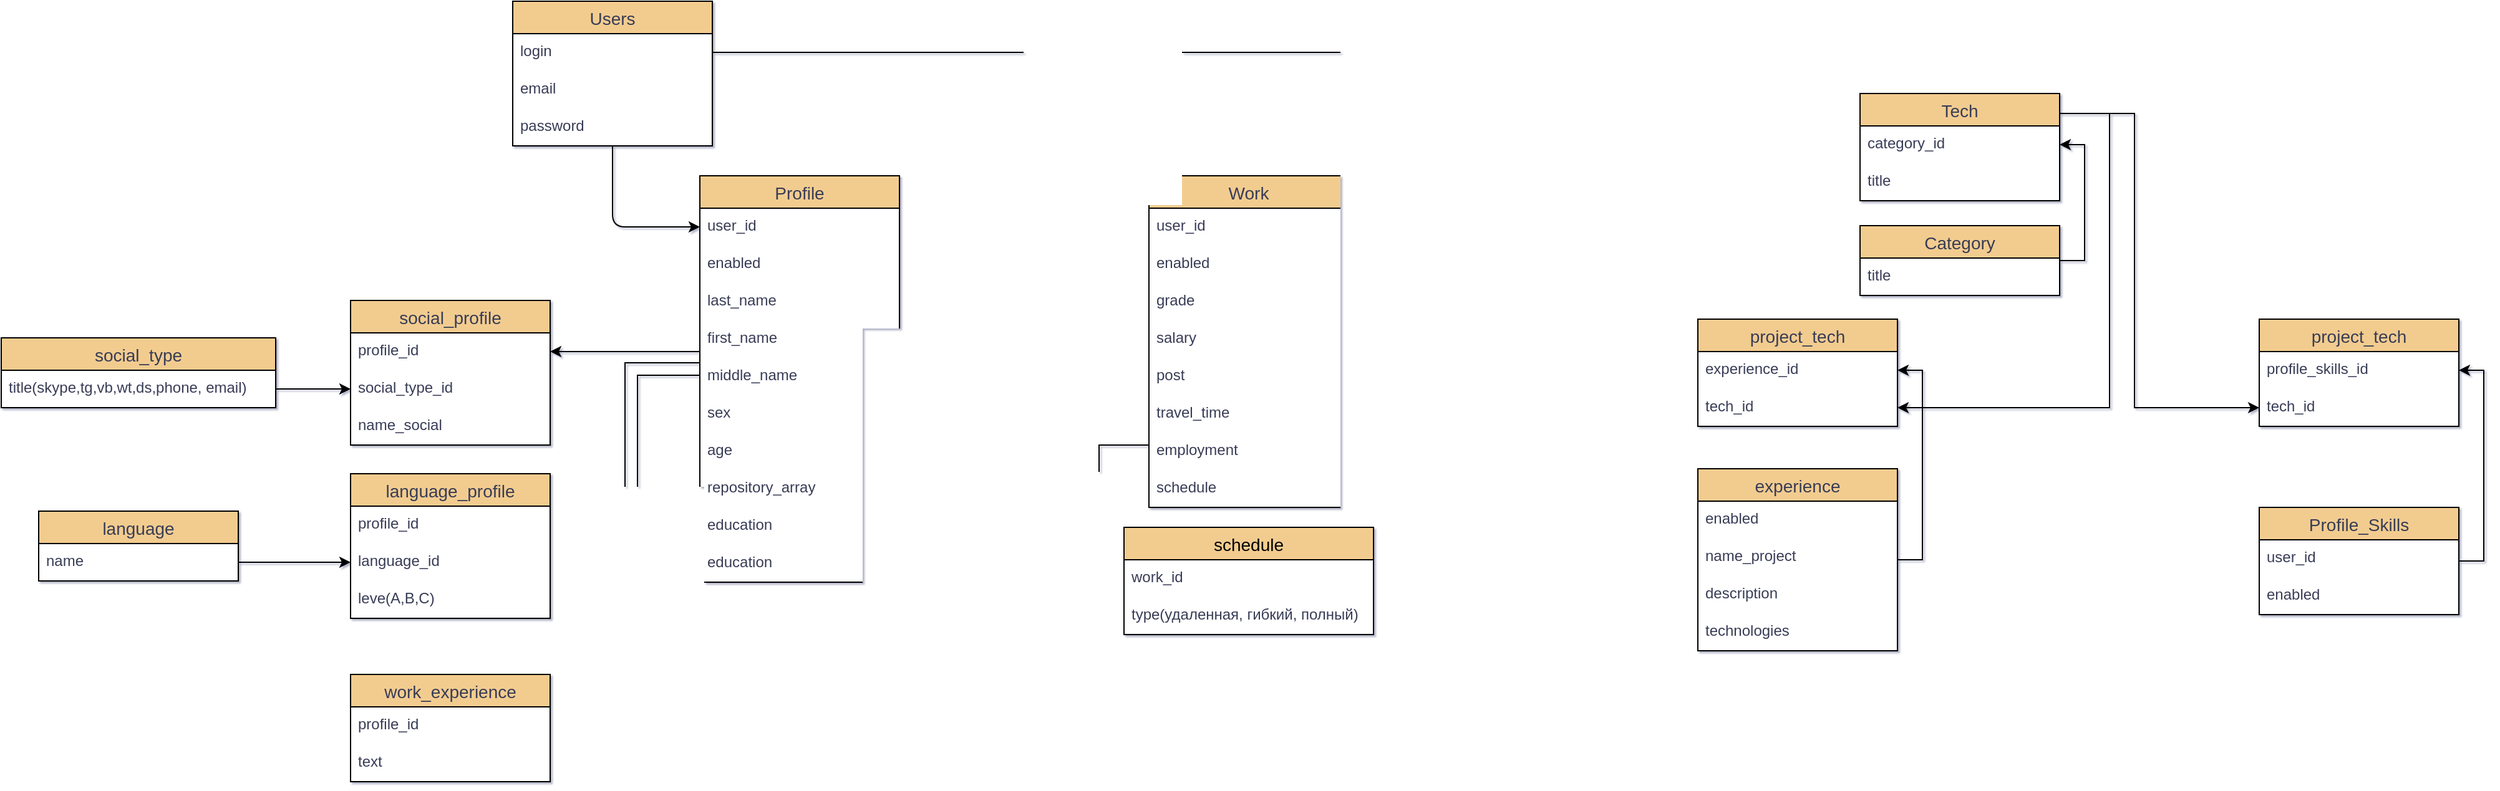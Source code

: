 <mxfile version="15.5.5" type="github">
  <diagram name="Page-1" id="5d7acffa-a066-3a61-03fe-96351882024d">
    <mxGraphModel dx="3073" dy="1852" grid="1" gridSize="10" guides="1" tooltips="1" connect="1" arrows="1" fold="1" page="1" pageScale="1" pageWidth="1400" pageHeight="850" background="#ffffff" math="0" shadow="1">
      <root>
        <mxCell id="0" />
        <mxCell id="1" parent="0" />
        <mxCell id="LsqxkJi_DQNnIr9VJlCt-21" style="edgeStyle=orthogonalEdgeStyle;curved=0;rounded=1;sketch=0;orthogonalLoop=1;jettySize=auto;html=1;shadow=0;fontColor=#393C56;strokeColor=default;fillColor=#F2CC8F;" parent="1" source="LsqxkJi_DQNnIr9VJlCt-1" target="LsqxkJi_DQNnIr9VJlCt-6" edge="1">
          <mxGeometry relative="1" as="geometry" />
        </mxCell>
        <mxCell id="LsqxkJi_DQNnIr9VJlCt-1" value="Users" style="swimlane;fontStyle=0;childLayout=stackLayout;horizontal=1;startSize=26;horizontalStack=0;resizeParent=1;resizeParentMax=0;resizeLast=0;collapsible=1;marginBottom=0;align=center;fontSize=14;rounded=0;shadow=0;sketch=0;fontColor=#393C56;strokeColor=default;fillColor=#F2CC8F;swimlaneFillColor=default;" parent="1" vertex="1">
          <mxGeometry x="40" y="-40" width="160" height="116" as="geometry" />
        </mxCell>
        <mxCell id="LsqxkJi_DQNnIr9VJlCt-2" value="login" style="text;strokeColor=none;fillColor=none;spacingLeft=4;spacingRight=4;overflow=hidden;rotatable=0;points=[[0,0.5],[1,0.5]];portConstraint=eastwest;fontSize=12;rounded=0;shadow=0;sketch=0;fontColor=#393C56;" parent="LsqxkJi_DQNnIr9VJlCt-1" vertex="1">
          <mxGeometry y="26" width="160" height="30" as="geometry" />
        </mxCell>
        <mxCell id="LsqxkJi_DQNnIr9VJlCt-3" value="email" style="text;strokeColor=none;fillColor=none;spacingLeft=4;spacingRight=4;overflow=hidden;rotatable=0;points=[[0,0.5],[1,0.5]];portConstraint=eastwest;fontSize=12;rounded=0;shadow=0;sketch=0;fontColor=#393C56;" parent="LsqxkJi_DQNnIr9VJlCt-1" vertex="1">
          <mxGeometry y="56" width="160" height="30" as="geometry" />
        </mxCell>
        <mxCell id="LsqxkJi_DQNnIr9VJlCt-4" value="password" style="text;strokeColor=none;fillColor=none;spacingLeft=4;spacingRight=4;overflow=hidden;rotatable=0;points=[[0,0.5],[1,0.5]];portConstraint=eastwest;fontSize=12;rounded=0;shadow=0;sketch=0;fontColor=#393C56;" parent="LsqxkJi_DQNnIr9VJlCt-1" vertex="1">
          <mxGeometry y="86" width="160" height="30" as="geometry" />
        </mxCell>
        <mxCell id="bWky5iPX8QZx_0GdieIj-26" style="edgeStyle=orthogonalEdgeStyle;rounded=0;orthogonalLoop=1;jettySize=auto;html=1;entryX=1;entryY=0.5;entryDx=0;entryDy=0;" edge="1" parent="1" source="LsqxkJi_DQNnIr9VJlCt-5" target="bWky5iPX8QZx_0GdieIj-9">
          <mxGeometry relative="1" as="geometry">
            <Array as="points">
              <mxPoint x="160" y="241" />
              <mxPoint x="160" y="241" />
            </Array>
          </mxGeometry>
        </mxCell>
        <mxCell id="bWky5iPX8QZx_0GdieIj-32" style="edgeStyle=orthogonalEdgeStyle;rounded=0;orthogonalLoop=1;jettySize=auto;html=1;entryX=1;entryY=0.5;entryDx=0;entryDy=0;" edge="1" parent="1" source="LsqxkJi_DQNnIr9VJlCt-5" target="bWky5iPX8QZx_0GdieIj-31">
          <mxGeometry relative="1" as="geometry">
            <Array as="points">
              <mxPoint x="130" y="250" />
              <mxPoint x="130" y="380" />
            </Array>
          </mxGeometry>
        </mxCell>
        <mxCell id="bWky5iPX8QZx_0GdieIj-34" style="edgeStyle=orthogonalEdgeStyle;rounded=0;orthogonalLoop=1;jettySize=auto;html=1;entryX=1;entryY=0.5;entryDx=0;entryDy=0;" edge="1" parent="1" source="LsqxkJi_DQNnIr9VJlCt-5" target="bWky5iPX8QZx_0GdieIj-28">
          <mxGeometry relative="1" as="geometry">
            <Array as="points">
              <mxPoint x="140" y="260" />
              <mxPoint x="140" y="543" />
            </Array>
          </mxGeometry>
        </mxCell>
        <mxCell id="LsqxkJi_DQNnIr9VJlCt-5" value="Profile" style="swimlane;fontStyle=0;childLayout=stackLayout;horizontal=1;startSize=26;horizontalStack=0;resizeParent=1;resizeParentMax=0;resizeLast=0;collapsible=1;marginBottom=0;align=center;fontSize=14;rounded=0;shadow=0;sketch=0;fontColor=#393C56;strokeColor=default;fillColor=#F2CC8F;swimlaneFillColor=default;" parent="1" vertex="1">
          <mxGeometry x="190" y="100" width="160" height="326" as="geometry" />
        </mxCell>
        <mxCell id="LsqxkJi_DQNnIr9VJlCt-6" value="user_id" style="text;strokeColor=none;fillColor=none;spacingLeft=4;spacingRight=4;overflow=hidden;rotatable=0;points=[[0,0.5],[1,0.5]];portConstraint=eastwest;fontSize=12;rounded=0;shadow=0;sketch=0;fontColor=#393C56;" parent="LsqxkJi_DQNnIr9VJlCt-5" vertex="1">
          <mxGeometry y="26" width="160" height="30" as="geometry" />
        </mxCell>
        <mxCell id="bWky5iPX8QZx_0GdieIj-35" value="enabled" style="text;strokeColor=none;fillColor=none;spacingLeft=4;spacingRight=4;overflow=hidden;rotatable=0;points=[[0,0.5],[1,0.5]];portConstraint=eastwest;fontSize=12;rounded=0;shadow=0;sketch=0;fontColor=#393C56;" vertex="1" parent="LsqxkJi_DQNnIr9VJlCt-5">
          <mxGeometry y="56" width="160" height="30" as="geometry" />
        </mxCell>
        <mxCell id="LsqxkJi_DQNnIr9VJlCt-7" value="last_name" style="text;strokeColor=none;fillColor=none;spacingLeft=4;spacingRight=4;overflow=hidden;rotatable=0;points=[[0,0.5],[1,0.5]];portConstraint=eastwest;fontSize=12;rounded=0;shadow=0;sketch=0;fontColor=#393C56;" parent="LsqxkJi_DQNnIr9VJlCt-5" vertex="1">
          <mxGeometry y="86" width="160" height="30" as="geometry" />
        </mxCell>
        <mxCell id="LsqxkJi_DQNnIr9VJlCt-8" value="first_name" style="text;strokeColor=none;fillColor=none;spacingLeft=4;spacingRight=4;overflow=hidden;rotatable=0;points=[[0,0.5],[1,0.5]];portConstraint=eastwest;fontSize=12;rounded=0;shadow=0;sketch=0;fontColor=#393C56;" parent="LsqxkJi_DQNnIr9VJlCt-5" vertex="1">
          <mxGeometry y="116" width="160" height="30" as="geometry" />
        </mxCell>
        <mxCell id="LsqxkJi_DQNnIr9VJlCt-22" value="middle_name" style="text;strokeColor=none;fillColor=none;spacingLeft=4;spacingRight=4;overflow=hidden;rotatable=0;points=[[0,0.5],[1,0.5]];portConstraint=eastwest;fontSize=12;rounded=0;shadow=0;sketch=0;fontColor=#393C56;" parent="LsqxkJi_DQNnIr9VJlCt-5" vertex="1">
          <mxGeometry y="146" width="160" height="30" as="geometry" />
        </mxCell>
        <mxCell id="LsqxkJi_DQNnIr9VJlCt-23" value="sex" style="text;strokeColor=none;fillColor=none;spacingLeft=4;spacingRight=4;overflow=hidden;rotatable=0;points=[[0,0.5],[1,0.5]];portConstraint=eastwest;fontSize=12;rounded=0;shadow=0;sketch=0;fontColor=#393C56;" parent="LsqxkJi_DQNnIr9VJlCt-5" vertex="1">
          <mxGeometry y="176" width="160" height="30" as="geometry" />
        </mxCell>
        <mxCell id="LsqxkJi_DQNnIr9VJlCt-24" value="age" style="text;strokeColor=none;fillColor=none;spacingLeft=4;spacingRight=4;overflow=hidden;rotatable=0;points=[[0,0.5],[1,0.5]];portConstraint=eastwest;fontSize=12;rounded=0;shadow=0;sketch=0;fontColor=#393C56;" parent="LsqxkJi_DQNnIr9VJlCt-5" vertex="1">
          <mxGeometry y="206" width="160" height="30" as="geometry" />
        </mxCell>
        <mxCell id="LsqxkJi_DQNnIr9VJlCt-33" value="repository_array" style="text;strokeColor=none;fillColor=none;spacingLeft=4;spacingRight=4;overflow=hidden;rotatable=0;points=[[0,0.5],[1,0.5]];portConstraint=eastwest;fontSize=12;rounded=0;shadow=0;sketch=0;fontColor=#393C56;" parent="LsqxkJi_DQNnIr9VJlCt-5" vertex="1">
          <mxGeometry y="236" width="160" height="30" as="geometry" />
        </mxCell>
        <mxCell id="bWky5iPX8QZx_0GdieIj-15" value="education" style="text;strokeColor=none;fillColor=none;spacingLeft=4;spacingRight=4;overflow=hidden;rotatable=0;points=[[0,0.5],[1,0.5]];portConstraint=eastwest;fontSize=12;rounded=0;shadow=0;sketch=0;fontColor=#393C56;" vertex="1" parent="LsqxkJi_DQNnIr9VJlCt-5">
          <mxGeometry y="266" width="160" height="30" as="geometry" />
        </mxCell>
        <mxCell id="bWky5iPX8QZx_0GdieIj-16" value="education" style="text;strokeColor=none;fillColor=none;spacingLeft=4;spacingRight=4;overflow=hidden;rotatable=0;points=[[0,0.5],[1,0.5]];portConstraint=eastwest;fontSize=12;rounded=0;shadow=0;sketch=0;fontColor=#393C56;" vertex="1" parent="LsqxkJi_DQNnIr9VJlCt-5">
          <mxGeometry y="296" width="160" height="30" as="geometry" />
        </mxCell>
        <mxCell id="bWky5iPX8QZx_0GdieIj-1" value="social_type" style="swimlane;fontStyle=0;childLayout=stackLayout;horizontal=1;startSize=26;horizontalStack=0;resizeParent=1;resizeParentMax=0;resizeLast=0;collapsible=1;marginBottom=0;align=center;fontSize=14;rounded=0;shadow=0;sketch=0;fontColor=#393C56;strokeColor=default;fillColor=#F2CC8F;swimlaneFillColor=default;" vertex="1" parent="1">
          <mxGeometry x="-370" y="230" width="220" height="56" as="geometry" />
        </mxCell>
        <mxCell id="bWky5iPX8QZx_0GdieIj-3" value="title(skype,tg,vb,wt,ds,phone, email)" style="text;strokeColor=none;fillColor=none;spacingLeft=4;spacingRight=4;overflow=hidden;rotatable=0;points=[[0,0.5],[1,0.5]];portConstraint=eastwest;fontSize=12;rounded=0;shadow=0;sketch=0;fontColor=#393C56;" vertex="1" parent="bWky5iPX8QZx_0GdieIj-1">
          <mxGeometry y="26" width="220" height="30" as="geometry" />
        </mxCell>
        <mxCell id="bWky5iPX8QZx_0GdieIj-5" value="social_profile" style="swimlane;fontStyle=0;childLayout=stackLayout;horizontal=1;startSize=26;horizontalStack=0;resizeParent=1;resizeParentMax=0;resizeLast=0;collapsible=1;marginBottom=0;align=center;fontSize=14;rounded=0;shadow=0;sketch=0;fontColor=#393C56;strokeColor=default;fillColor=#F2CC8F;swimlaneFillColor=default;" vertex="1" parent="1">
          <mxGeometry x="-90" y="200" width="160" height="116" as="geometry" />
        </mxCell>
        <mxCell id="bWky5iPX8QZx_0GdieIj-9" value="profile_id" style="text;strokeColor=none;fillColor=none;spacingLeft=4;spacingRight=4;overflow=hidden;rotatable=0;points=[[0,0.5],[1,0.5]];portConstraint=eastwest;fontSize=12;rounded=0;shadow=0;sketch=0;fontColor=#393C56;" vertex="1" parent="bWky5iPX8QZx_0GdieIj-5">
          <mxGeometry y="26" width="160" height="30" as="geometry" />
        </mxCell>
        <mxCell id="bWky5iPX8QZx_0GdieIj-6" value="social_type_id" style="text;strokeColor=none;fillColor=none;spacingLeft=4;spacingRight=4;overflow=hidden;rotatable=0;points=[[0,0.5],[1,0.5]];portConstraint=eastwest;fontSize=12;rounded=0;shadow=0;sketch=0;fontColor=#393C56;" vertex="1" parent="bWky5iPX8QZx_0GdieIj-5">
          <mxGeometry y="56" width="160" height="30" as="geometry" />
        </mxCell>
        <mxCell id="bWky5iPX8QZx_0GdieIj-7" value="name_social" style="text;strokeColor=none;fillColor=none;spacingLeft=4;spacingRight=4;overflow=hidden;rotatable=0;points=[[0,0.5],[1,0.5]];portConstraint=eastwest;fontSize=12;rounded=0;shadow=0;sketch=0;fontColor=#393C56;" vertex="1" parent="bWky5iPX8QZx_0GdieIj-5">
          <mxGeometry y="86" width="160" height="30" as="geometry" />
        </mxCell>
        <mxCell id="bWky5iPX8QZx_0GdieIj-8" style="edgeStyle=orthogonalEdgeStyle;rounded=0;orthogonalLoop=1;jettySize=auto;html=1;exitX=1;exitY=0.5;exitDx=0;exitDy=0;" edge="1" parent="1" source="bWky5iPX8QZx_0GdieIj-3" target="bWky5iPX8QZx_0GdieIj-6">
          <mxGeometry relative="1" as="geometry" />
        </mxCell>
        <mxCell id="bWky5iPX8QZx_0GdieIj-17" value="language" style="swimlane;fontStyle=0;childLayout=stackLayout;horizontal=1;startSize=26;horizontalStack=0;resizeParent=1;resizeParentMax=0;resizeLast=0;collapsible=1;marginBottom=0;align=center;fontSize=14;rounded=0;shadow=0;sketch=0;fontColor=#393C56;strokeColor=default;fillColor=#F2CC8F;swimlaneFillColor=default;" vertex="1" parent="1">
          <mxGeometry x="-340" y="369" width="160" height="56" as="geometry" />
        </mxCell>
        <mxCell id="bWky5iPX8QZx_0GdieIj-18" value="name" style="text;strokeColor=none;fillColor=none;spacingLeft=4;spacingRight=4;overflow=hidden;rotatable=0;points=[[0,0.5],[1,0.5]];portConstraint=eastwest;fontSize=12;rounded=0;shadow=0;sketch=0;fontColor=#393C56;" vertex="1" parent="bWky5iPX8QZx_0GdieIj-17">
          <mxGeometry y="26" width="160" height="30" as="geometry" />
        </mxCell>
        <mxCell id="bWky5iPX8QZx_0GdieIj-21" value="language_profile" style="swimlane;fontStyle=0;childLayout=stackLayout;horizontal=1;startSize=26;horizontalStack=0;resizeParent=1;resizeParentMax=0;resizeLast=0;collapsible=1;marginBottom=0;align=center;fontSize=14;rounded=0;shadow=0;sketch=0;fontColor=#393C56;strokeColor=default;fillColor=#F2CC8F;swimlaneFillColor=default;" vertex="1" parent="1">
          <mxGeometry x="-90" y="339" width="160" height="116" as="geometry" />
        </mxCell>
        <mxCell id="bWky5iPX8QZx_0GdieIj-31" value="profile_id" style="text;strokeColor=none;fillColor=none;spacingLeft=4;spacingRight=4;overflow=hidden;rotatable=0;points=[[0,0.5],[1,0.5]];portConstraint=eastwest;fontSize=12;rounded=0;shadow=0;sketch=0;fontColor=#393C56;" vertex="1" parent="bWky5iPX8QZx_0GdieIj-21">
          <mxGeometry y="26" width="160" height="30" as="geometry" />
        </mxCell>
        <mxCell id="bWky5iPX8QZx_0GdieIj-22" value="language_id" style="text;strokeColor=none;fillColor=none;spacingLeft=4;spacingRight=4;overflow=hidden;rotatable=0;points=[[0,0.5],[1,0.5]];portConstraint=eastwest;fontSize=12;rounded=0;shadow=0;sketch=0;fontColor=#393C56;" vertex="1" parent="bWky5iPX8QZx_0GdieIj-21">
          <mxGeometry y="56" width="160" height="30" as="geometry" />
        </mxCell>
        <mxCell id="bWky5iPX8QZx_0GdieIj-24" value="leve(A,B,C)" style="text;strokeColor=none;fillColor=none;spacingLeft=4;spacingRight=4;overflow=hidden;rotatable=0;points=[[0,0.5],[1,0.5]];portConstraint=eastwest;fontSize=12;rounded=0;shadow=0;sketch=0;fontColor=#393C56;" vertex="1" parent="bWky5iPX8QZx_0GdieIj-21">
          <mxGeometry y="86" width="160" height="30" as="geometry" />
        </mxCell>
        <mxCell id="bWky5iPX8QZx_0GdieIj-23" style="edgeStyle=orthogonalEdgeStyle;rounded=0;orthogonalLoop=1;jettySize=auto;html=1;exitX=1;exitY=0.5;exitDx=0;exitDy=0;" edge="1" parent="1" source="bWky5iPX8QZx_0GdieIj-18" target="bWky5iPX8QZx_0GdieIj-22">
          <mxGeometry relative="1" as="geometry" />
        </mxCell>
        <mxCell id="bWky5iPX8QZx_0GdieIj-28" value="work_experience" style="swimlane;fontStyle=0;childLayout=stackLayout;horizontal=1;startSize=26;horizontalStack=0;resizeParent=1;resizeParentMax=0;resizeLast=0;collapsible=1;marginBottom=0;align=center;fontSize=14;rounded=0;shadow=0;sketch=0;fontColor=#393C56;strokeColor=default;fillColor=#F2CC8F;swimlaneFillColor=default;" vertex="1" parent="1">
          <mxGeometry x="-90" y="500" width="160" height="86" as="geometry" />
        </mxCell>
        <mxCell id="bWky5iPX8QZx_0GdieIj-33" value="profile_id" style="text;strokeColor=none;fillColor=none;spacingLeft=4;spacingRight=4;overflow=hidden;rotatable=0;points=[[0,0.5],[1,0.5]];portConstraint=eastwest;fontSize=12;rounded=0;shadow=0;sketch=0;fontColor=#393C56;" vertex="1" parent="bWky5iPX8QZx_0GdieIj-28">
          <mxGeometry y="26" width="160" height="30" as="geometry" />
        </mxCell>
        <mxCell id="bWky5iPX8QZx_0GdieIj-29" value="text" style="text;strokeColor=none;fillColor=none;spacingLeft=4;spacingRight=4;overflow=hidden;rotatable=0;points=[[0,0.5],[1,0.5]];portConstraint=eastwest;fontSize=12;rounded=0;shadow=0;sketch=0;fontColor=#393C56;" vertex="1" parent="bWky5iPX8QZx_0GdieIj-28">
          <mxGeometry y="56" width="160" height="30" as="geometry" />
        </mxCell>
        <mxCell id="bWky5iPX8QZx_0GdieIj-36" value="Work" style="swimlane;fontStyle=0;childLayout=stackLayout;horizontal=1;startSize=26;horizontalStack=0;resizeParent=1;resizeParentMax=0;resizeLast=0;collapsible=1;marginBottom=0;align=center;fontSize=14;rounded=0;shadow=0;sketch=0;fontColor=#393C56;strokeColor=default;fillColor=#F2CC8F;swimlaneFillColor=default;" vertex="1" parent="1">
          <mxGeometry x="550" y="100" width="160" height="266" as="geometry" />
        </mxCell>
        <mxCell id="bWky5iPX8QZx_0GdieIj-37" value="user_id" style="text;strokeColor=none;fillColor=none;spacingLeft=4;spacingRight=4;overflow=hidden;rotatable=0;points=[[0,0.5],[1,0.5]];portConstraint=eastwest;fontSize=12;rounded=0;shadow=0;sketch=0;fontColor=#393C56;" vertex="1" parent="bWky5iPX8QZx_0GdieIj-36">
          <mxGeometry y="26" width="160" height="30" as="geometry" />
        </mxCell>
        <mxCell id="bWky5iPX8QZx_0GdieIj-59" value="enabled" style="text;strokeColor=none;fillColor=none;spacingLeft=4;spacingRight=4;overflow=hidden;rotatable=0;points=[[0,0.5],[1,0.5]];portConstraint=eastwest;fontSize=12;rounded=0;shadow=0;sketch=0;fontColor=#393C56;" vertex="1" parent="bWky5iPX8QZx_0GdieIj-36">
          <mxGeometry y="56" width="160" height="30" as="geometry" />
        </mxCell>
        <mxCell id="bWky5iPX8QZx_0GdieIj-38" value="grade" style="text;strokeColor=none;fillColor=none;spacingLeft=4;spacingRight=4;overflow=hidden;rotatable=0;points=[[0,0.5],[1,0.5]];portConstraint=eastwest;fontSize=12;rounded=0;shadow=0;sketch=0;fontColor=#393C56;" vertex="1" parent="bWky5iPX8QZx_0GdieIj-36">
          <mxGeometry y="86" width="160" height="30" as="geometry" />
        </mxCell>
        <mxCell id="bWky5iPX8QZx_0GdieIj-39" value="salary" style="text;strokeColor=none;fillColor=none;spacingLeft=4;spacingRight=4;overflow=hidden;rotatable=0;points=[[0,0.5],[1,0.5]];portConstraint=eastwest;fontSize=12;rounded=0;shadow=0;sketch=0;fontColor=#393C56;" vertex="1" parent="bWky5iPX8QZx_0GdieIj-36">
          <mxGeometry y="116" width="160" height="30" as="geometry" />
        </mxCell>
        <mxCell id="bWky5iPX8QZx_0GdieIj-40" value="post" style="text;strokeColor=none;fillColor=none;spacingLeft=4;spacingRight=4;overflow=hidden;rotatable=0;points=[[0,0.5],[1,0.5]];portConstraint=eastwest;fontSize=12;rounded=0;shadow=0;sketch=0;fontColor=#393C56;" vertex="1" parent="bWky5iPX8QZx_0GdieIj-36">
          <mxGeometry y="146" width="160" height="30" as="geometry" />
        </mxCell>
        <mxCell id="bWky5iPX8QZx_0GdieIj-41" value="travel_time" style="text;strokeColor=none;fillColor=none;spacingLeft=4;spacingRight=4;overflow=hidden;rotatable=0;points=[[0,0.5],[1,0.5]];portConstraint=eastwest;fontSize=12;rounded=0;shadow=0;sketch=0;fontColor=#393C56;" vertex="1" parent="bWky5iPX8QZx_0GdieIj-36">
          <mxGeometry y="176" width="160" height="30" as="geometry" />
        </mxCell>
        <mxCell id="bWky5iPX8QZx_0GdieIj-42" value="employment" style="text;strokeColor=none;fillColor=none;spacingLeft=4;spacingRight=4;overflow=hidden;rotatable=0;points=[[0,0.5],[1,0.5]];portConstraint=eastwest;fontSize=12;rounded=0;shadow=0;sketch=0;fontColor=#393C56;" vertex="1" parent="bWky5iPX8QZx_0GdieIj-36">
          <mxGeometry y="206" width="160" height="30" as="geometry" />
        </mxCell>
        <mxCell id="bWky5iPX8QZx_0GdieIj-43" value="schedule" style="text;strokeColor=none;fillColor=none;spacingLeft=4;spacingRight=4;overflow=hidden;rotatable=0;points=[[0,0.5],[1,0.5]];portConstraint=eastwest;fontSize=12;rounded=0;shadow=0;sketch=0;fontColor=#393C56;" vertex="1" parent="bWky5iPX8QZx_0GdieIj-36">
          <mxGeometry y="236" width="160" height="30" as="geometry" />
        </mxCell>
        <mxCell id="bWky5iPX8QZx_0GdieIj-47" style="edgeStyle=orthogonalEdgeStyle;rounded=0;orthogonalLoop=1;jettySize=auto;html=1;" edge="1" parent="1" source="LsqxkJi_DQNnIr9VJlCt-2" target="bWky5iPX8QZx_0GdieIj-37">
          <mxGeometry relative="1" as="geometry">
            <Array as="points">
              <mxPoint x="740" y="1" />
              <mxPoint x="740" y="141" />
            </Array>
          </mxGeometry>
        </mxCell>
        <mxCell id="bWky5iPX8QZx_0GdieIj-49" value="schedule" style="swimlane;fontStyle=0;childLayout=stackLayout;horizontal=1;startSize=26;horizontalStack=0;resizeParent=1;resizeParentMax=0;resizeLast=0;collapsible=1;marginBottom=0;align=center;fontSize=14;rounded=0;shadow=0;sketch=0;fontColor=default;strokeColor=default;fillColor=#F2CC8F;swimlaneFillColor=default;" vertex="1" parent="1">
          <mxGeometry x="530" y="382" width="200" height="86" as="geometry" />
        </mxCell>
        <mxCell id="bWky5iPX8QZx_0GdieIj-50" value="work_id" style="text;strokeColor=none;fillColor=none;spacingLeft=4;spacingRight=4;overflow=hidden;rotatable=0;points=[[0,0.5],[1,0.5]];portConstraint=eastwest;fontSize=12;rounded=0;shadow=0;sketch=0;fontColor=#393C56;" vertex="1" parent="bWky5iPX8QZx_0GdieIj-49">
          <mxGeometry y="26" width="200" height="30" as="geometry" />
        </mxCell>
        <mxCell id="bWky5iPX8QZx_0GdieIj-51" value="type(удаленная, гибкий, полный)" style="text;strokeColor=none;fillColor=none;spacingLeft=4;spacingRight=4;overflow=hidden;rotatable=0;points=[[0,0.5],[1,0.5]];portConstraint=eastwest;fontSize=12;rounded=0;shadow=0;sketch=0;fontColor=#393C56;" vertex="1" parent="bWky5iPX8QZx_0GdieIj-49">
          <mxGeometry y="56" width="200" height="30" as="geometry" />
        </mxCell>
        <mxCell id="bWky5iPX8QZx_0GdieIj-57" style="edgeStyle=orthogonalEdgeStyle;rounded=0;orthogonalLoop=1;jettySize=auto;html=1;exitX=0;exitY=0.5;exitDx=0;exitDy=0;" edge="1" parent="1" source="bWky5iPX8QZx_0GdieIj-43">
          <mxGeometry relative="1" as="geometry">
            <mxPoint x="530" y="396" as="targetPoint" />
            <Array as="points">
              <mxPoint x="550" y="316" />
              <mxPoint x="510" y="316" />
              <mxPoint x="510" y="396" />
            </Array>
          </mxGeometry>
        </mxCell>
        <mxCell id="bWky5iPX8QZx_0GdieIj-60" value="project_tech" style="swimlane;fontStyle=0;childLayout=stackLayout;horizontal=1;startSize=26;horizontalStack=0;resizeParent=1;resizeParentMax=0;resizeLast=0;collapsible=1;marginBottom=0;align=center;fontSize=14;rounded=0;shadow=0;sketch=0;fontColor=#393C56;strokeColor=default;fillColor=#F2CC8F;swimlaneFillColor=default;" vertex="1" parent="1">
          <mxGeometry x="1440" y="215" width="160" height="86" as="geometry" />
        </mxCell>
        <mxCell id="bWky5iPX8QZx_0GdieIj-68" value="profile_skills_id" style="text;strokeColor=none;fillColor=none;spacingLeft=4;spacingRight=4;overflow=hidden;rotatable=0;points=[[0,0.5],[1,0.5]];portConstraint=eastwest;fontSize=12;rounded=0;shadow=0;sketch=0;fontColor=#393C56;" vertex="1" parent="bWky5iPX8QZx_0GdieIj-60">
          <mxGeometry y="26" width="160" height="30" as="geometry" />
        </mxCell>
        <mxCell id="bWky5iPX8QZx_0GdieIj-101" value="tech_id" style="text;strokeColor=none;fillColor=none;spacingLeft=4;spacingRight=4;overflow=hidden;rotatable=0;points=[[0,0.5],[1,0.5]];portConstraint=eastwest;fontSize=12;rounded=0;shadow=0;sketch=0;fontColor=#393C56;" vertex="1" parent="bWky5iPX8QZx_0GdieIj-60">
          <mxGeometry y="56" width="160" height="30" as="geometry" />
        </mxCell>
        <mxCell id="bWky5iPX8QZx_0GdieIj-102" style="edgeStyle=orthogonalEdgeStyle;rounded=0;orthogonalLoop=1;jettySize=auto;html=1;entryX=1;entryY=0.5;entryDx=0;entryDy=0;fontColor=default;" edge="1" parent="1" source="bWky5iPX8QZx_0GdieIj-69" target="bWky5iPX8QZx_0GdieIj-68">
          <mxGeometry relative="1" as="geometry">
            <Array as="points">
              <mxPoint x="1620" y="409" />
              <mxPoint x="1620" y="256" />
            </Array>
          </mxGeometry>
        </mxCell>
        <mxCell id="bWky5iPX8QZx_0GdieIj-69" value="Profile_Skills" style="swimlane;fontStyle=0;childLayout=stackLayout;horizontal=1;startSize=26;horizontalStack=0;resizeParent=1;resizeParentMax=0;resizeLast=0;collapsible=1;marginBottom=0;align=center;fontSize=14;rounded=0;shadow=0;sketch=0;fontColor=#393C56;strokeColor=default;fillColor=#F2CC8F;swimlaneFillColor=default;" vertex="1" parent="1">
          <mxGeometry x="1440" y="366" width="160" height="86" as="geometry" />
        </mxCell>
        <mxCell id="bWky5iPX8QZx_0GdieIj-70" value="user_id" style="text;strokeColor=none;fillColor=none;spacingLeft=4;spacingRight=4;overflow=hidden;rotatable=0;points=[[0,0.5],[1,0.5]];portConstraint=eastwest;fontSize=12;rounded=0;shadow=0;sketch=0;fontColor=#393C56;" vertex="1" parent="bWky5iPX8QZx_0GdieIj-69">
          <mxGeometry y="26" width="160" height="30" as="geometry" />
        </mxCell>
        <mxCell id="bWky5iPX8QZx_0GdieIj-71" value="enabled" style="text;strokeColor=none;fillColor=none;spacingLeft=4;spacingRight=4;overflow=hidden;rotatable=0;points=[[0,0.5],[1,0.5]];portConstraint=eastwest;fontSize=12;rounded=0;shadow=0;sketch=0;fontColor=#393C56;" vertex="1" parent="bWky5iPX8QZx_0GdieIj-69">
          <mxGeometry y="56" width="160" height="30" as="geometry" />
        </mxCell>
        <mxCell id="bWky5iPX8QZx_0GdieIj-112" style="edgeStyle=orthogonalEdgeStyle;rounded=0;orthogonalLoop=1;jettySize=auto;html=1;entryX=1;entryY=0.5;entryDx=0;entryDy=0;fontColor=default;" edge="1" parent="1" source="bWky5iPX8QZx_0GdieIj-80" target="bWky5iPX8QZx_0GdieIj-105">
          <mxGeometry relative="1" as="geometry">
            <Array as="points">
              <mxPoint x="1170" y="408" />
              <mxPoint x="1170" y="256" />
            </Array>
          </mxGeometry>
        </mxCell>
        <mxCell id="bWky5iPX8QZx_0GdieIj-80" value="experience" style="swimlane;fontStyle=0;childLayout=stackLayout;horizontal=1;startSize=26;horizontalStack=0;resizeParent=1;resizeParentMax=0;resizeLast=0;collapsible=1;marginBottom=0;align=center;fontSize=14;rounded=0;shadow=0;sketch=0;fontColor=#393C56;strokeColor=default;fillColor=#F2CC8F;swimlaneFillColor=default;" vertex="1" parent="1">
          <mxGeometry x="990" y="335" width="160" height="146" as="geometry" />
        </mxCell>
        <mxCell id="bWky5iPX8QZx_0GdieIj-82" value="enabled" style="text;strokeColor=none;fillColor=none;spacingLeft=4;spacingRight=4;overflow=hidden;rotatable=0;points=[[0,0.5],[1,0.5]];portConstraint=eastwest;fontSize=12;rounded=0;shadow=0;sketch=0;fontColor=#393C56;" vertex="1" parent="bWky5iPX8QZx_0GdieIj-80">
          <mxGeometry y="26" width="160" height="30" as="geometry" />
        </mxCell>
        <mxCell id="bWky5iPX8QZx_0GdieIj-83" value="name_project" style="text;strokeColor=none;fillColor=none;spacingLeft=4;spacingRight=4;overflow=hidden;rotatable=0;points=[[0,0.5],[1,0.5]];portConstraint=eastwest;fontSize=12;rounded=0;shadow=0;sketch=0;fontColor=#393C56;" vertex="1" parent="bWky5iPX8QZx_0GdieIj-80">
          <mxGeometry y="56" width="160" height="30" as="geometry" />
        </mxCell>
        <mxCell id="bWky5iPX8QZx_0GdieIj-84" value="description" style="text;strokeColor=none;fillColor=none;spacingLeft=4;spacingRight=4;overflow=hidden;rotatable=0;points=[[0,0.5],[1,0.5]];portConstraint=eastwest;fontSize=12;rounded=0;shadow=0;sketch=0;fontColor=#393C56;" vertex="1" parent="bWky5iPX8QZx_0GdieIj-80">
          <mxGeometry y="86" width="160" height="30" as="geometry" />
        </mxCell>
        <mxCell id="bWky5iPX8QZx_0GdieIj-85" value="technologies" style="text;strokeColor=none;fillColor=none;spacingLeft=4;spacingRight=4;overflow=hidden;rotatable=0;points=[[0,0.5],[1,0.5]];portConstraint=eastwest;fontSize=12;rounded=0;shadow=0;sketch=0;fontColor=#393C56;" vertex="1" parent="bWky5iPX8QZx_0GdieIj-80">
          <mxGeometry y="116" width="160" height="30" as="geometry" />
        </mxCell>
        <mxCell id="bWky5iPX8QZx_0GdieIj-109" style="edgeStyle=orthogonalEdgeStyle;rounded=0;orthogonalLoop=1;jettySize=auto;html=1;fontColor=default;" edge="1" parent="1" source="bWky5iPX8QZx_0GdieIj-91" target="bWky5iPX8QZx_0GdieIj-101">
          <mxGeometry relative="1" as="geometry">
            <Array as="points">
              <mxPoint x="1340" y="50" />
              <mxPoint x="1340" y="286" />
            </Array>
          </mxGeometry>
        </mxCell>
        <mxCell id="bWky5iPX8QZx_0GdieIj-110" style="edgeStyle=orthogonalEdgeStyle;rounded=0;orthogonalLoop=1;jettySize=auto;html=1;entryX=1;entryY=0.5;entryDx=0;entryDy=0;fontColor=default;" edge="1" parent="1" source="bWky5iPX8QZx_0GdieIj-91" target="bWky5iPX8QZx_0GdieIj-106">
          <mxGeometry relative="1" as="geometry">
            <Array as="points">
              <mxPoint x="1320" y="50" />
              <mxPoint x="1320" y="286" />
            </Array>
          </mxGeometry>
        </mxCell>
        <mxCell id="bWky5iPX8QZx_0GdieIj-91" value="Tech" style="swimlane;fontStyle=0;childLayout=stackLayout;horizontal=1;startSize=26;horizontalStack=0;resizeParent=1;resizeParentMax=0;resizeLast=0;collapsible=1;marginBottom=0;align=center;fontSize=14;rounded=0;shadow=0;sketch=0;fontColor=#393C56;strokeColor=default;fillColor=#F2CC8F;swimlaneFillColor=default;" vertex="1" parent="1">
          <mxGeometry x="1120" y="34" width="160" height="86" as="geometry" />
        </mxCell>
        <mxCell id="bWky5iPX8QZx_0GdieIj-97" value="category_id" style="text;strokeColor=none;fillColor=none;spacingLeft=4;spacingRight=4;overflow=hidden;rotatable=0;points=[[0,0.5],[1,0.5]];portConstraint=eastwest;fontSize=12;rounded=0;shadow=0;sketch=0;fontColor=#393C56;" vertex="1" parent="bWky5iPX8QZx_0GdieIj-91">
          <mxGeometry y="26" width="160" height="30" as="geometry" />
        </mxCell>
        <mxCell id="bWky5iPX8QZx_0GdieIj-92" value="title" style="text;strokeColor=none;fillColor=none;spacingLeft=4;spacingRight=4;overflow=hidden;rotatable=0;points=[[0,0.5],[1,0.5]];portConstraint=eastwest;fontSize=12;rounded=0;shadow=0;sketch=0;fontColor=#393C56;" vertex="1" parent="bWky5iPX8QZx_0GdieIj-91">
          <mxGeometry y="56" width="160" height="30" as="geometry" />
        </mxCell>
        <mxCell id="bWky5iPX8QZx_0GdieIj-111" style="edgeStyle=orthogonalEdgeStyle;rounded=0;orthogonalLoop=1;jettySize=auto;html=1;fontColor=default;" edge="1" parent="1" source="bWky5iPX8QZx_0GdieIj-93" target="bWky5iPX8QZx_0GdieIj-97">
          <mxGeometry relative="1" as="geometry">
            <Array as="points">
              <mxPoint x="1300" y="168" />
              <mxPoint x="1300" y="75" />
            </Array>
          </mxGeometry>
        </mxCell>
        <mxCell id="bWky5iPX8QZx_0GdieIj-93" value="Category" style="swimlane;fontStyle=0;childLayout=stackLayout;horizontal=1;startSize=26;horizontalStack=0;resizeParent=1;resizeParentMax=0;resizeLast=0;collapsible=1;marginBottom=0;align=center;fontSize=14;rounded=0;shadow=0;sketch=0;fontColor=#393C56;strokeColor=default;fillColor=#F2CC8F;swimlaneFillColor=default;" vertex="1" parent="1">
          <mxGeometry x="1120" y="140" width="160" height="56" as="geometry" />
        </mxCell>
        <mxCell id="bWky5iPX8QZx_0GdieIj-94" value="title" style="text;strokeColor=none;fillColor=none;spacingLeft=4;spacingRight=4;overflow=hidden;rotatable=0;points=[[0,0.5],[1,0.5]];portConstraint=eastwest;fontSize=12;rounded=0;shadow=0;sketch=0;fontColor=#393C56;" vertex="1" parent="bWky5iPX8QZx_0GdieIj-93">
          <mxGeometry y="26" width="160" height="30" as="geometry" />
        </mxCell>
        <mxCell id="bWky5iPX8QZx_0GdieIj-104" value="project_tech" style="swimlane;fontStyle=0;childLayout=stackLayout;horizontal=1;startSize=26;horizontalStack=0;resizeParent=1;resizeParentMax=0;resizeLast=0;collapsible=1;marginBottom=0;align=center;fontSize=14;rounded=0;shadow=0;sketch=0;fontColor=#393C56;strokeColor=default;fillColor=#F2CC8F;swimlaneFillColor=default;" vertex="1" parent="1">
          <mxGeometry x="990" y="215" width="160" height="86" as="geometry" />
        </mxCell>
        <mxCell id="bWky5iPX8QZx_0GdieIj-105" value="experience_id" style="text;strokeColor=none;fillColor=none;spacingLeft=4;spacingRight=4;overflow=hidden;rotatable=0;points=[[0,0.5],[1,0.5]];portConstraint=eastwest;fontSize=12;rounded=0;shadow=0;sketch=0;fontColor=#393C56;" vertex="1" parent="bWky5iPX8QZx_0GdieIj-104">
          <mxGeometry y="26" width="160" height="30" as="geometry" />
        </mxCell>
        <mxCell id="bWky5iPX8QZx_0GdieIj-106" value="tech_id" style="text;strokeColor=none;fillColor=none;spacingLeft=4;spacingRight=4;overflow=hidden;rotatable=0;points=[[0,0.5],[1,0.5]];portConstraint=eastwest;fontSize=12;rounded=0;shadow=0;sketch=0;fontColor=#393C56;" vertex="1" parent="bWky5iPX8QZx_0GdieIj-104">
          <mxGeometry y="56" width="160" height="30" as="geometry" />
        </mxCell>
      </root>
    </mxGraphModel>
  </diagram>
</mxfile>
